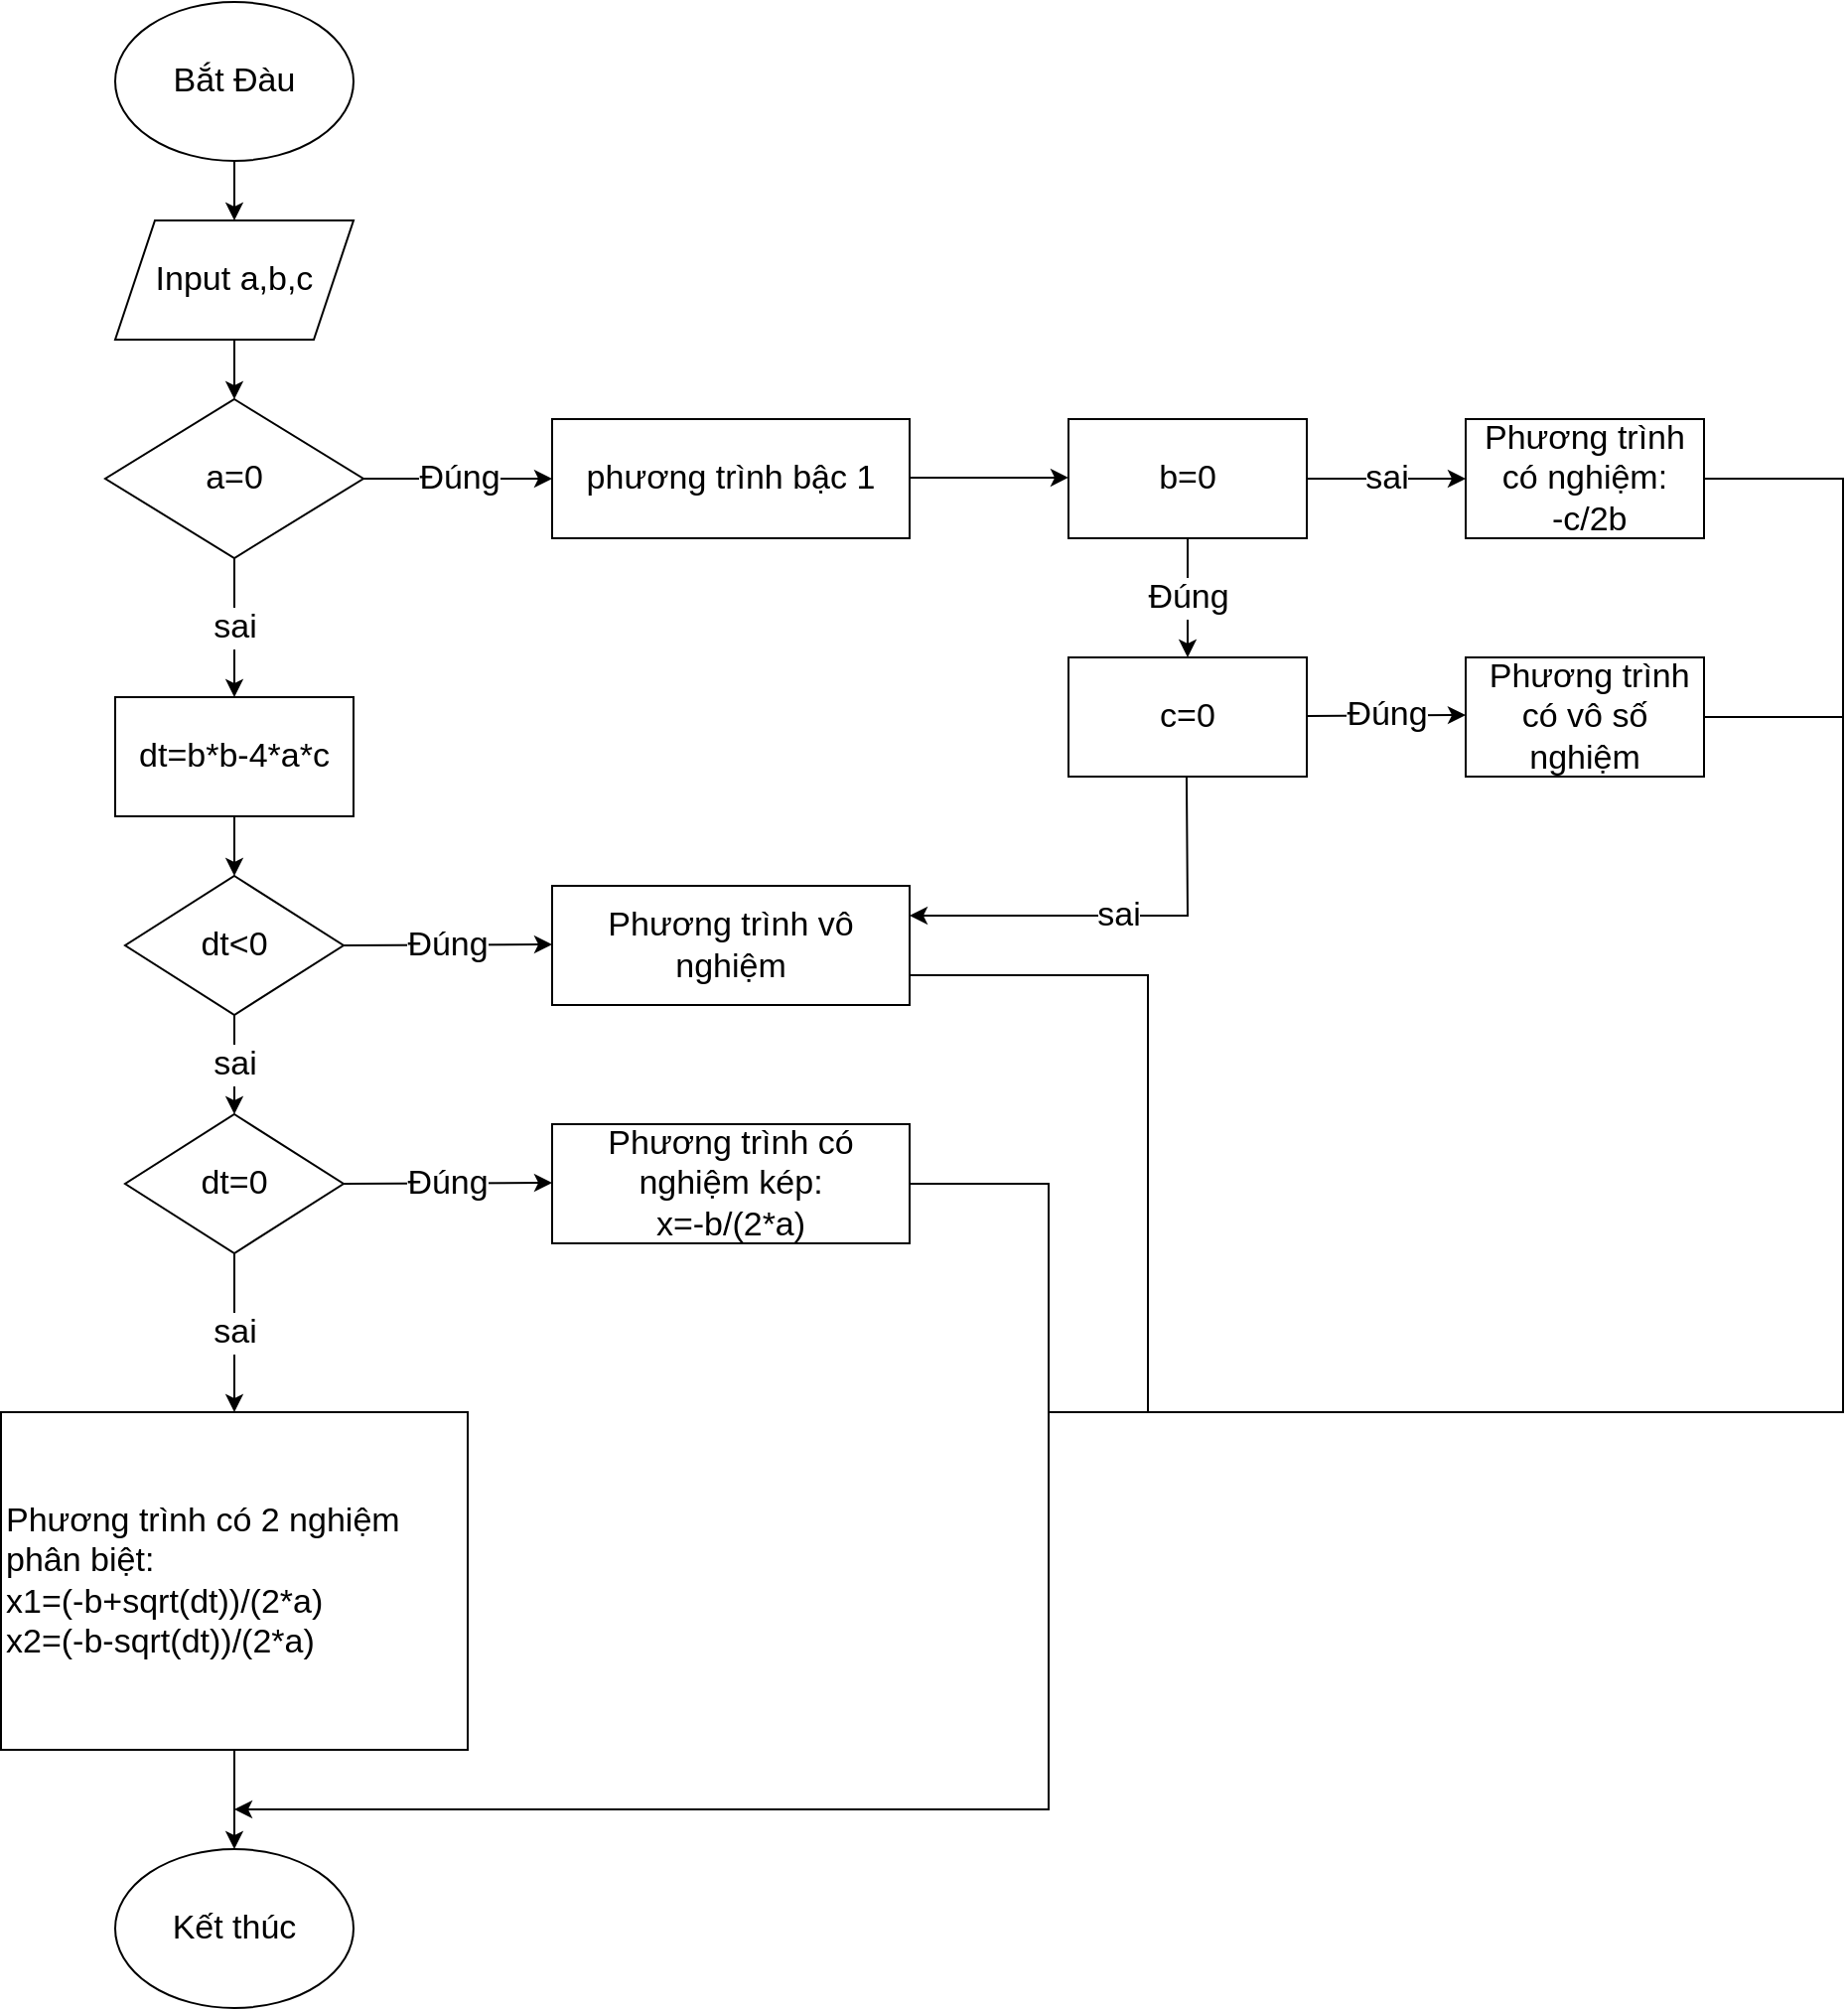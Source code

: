 <mxfile version="20.5.3" type="github">
  <diagram id="wd_qrCBDVRweSy604twD" name="Trang-1">
    <mxGraphModel dx="1093" dy="601" grid="1" gridSize="10" guides="1" tooltips="1" connect="1" arrows="1" fold="1" page="1" pageScale="1" pageWidth="1654" pageHeight="2336" math="0" shadow="0">
      <root>
        <mxCell id="0" />
        <mxCell id="1" parent="0" />
        <mxCell id="2mCeUhS0HblJ2pye45ta-1" value="&lt;p style=&quot;line-height: 110%; font-size: 17px;&quot;&gt;Bắt Đàu&lt;/p&gt;" style="ellipse;whiteSpace=wrap;html=1;" vertex="1" parent="1">
          <mxGeometry x="330" y="50" width="120" height="80" as="geometry" />
        </mxCell>
        <mxCell id="2mCeUhS0HblJ2pye45ta-2" value="Input a,b,c" style="shape=parallelogram;perimeter=parallelogramPerimeter;whiteSpace=wrap;html=1;fixedSize=1;fontSize=17;" vertex="1" parent="1">
          <mxGeometry x="330" y="160" width="120" height="60" as="geometry" />
        </mxCell>
        <mxCell id="2mCeUhS0HblJ2pye45ta-3" value="" style="endArrow=classic;html=1;rounded=0;fontSize=17;exitX=0.5;exitY=1;exitDx=0;exitDy=0;" edge="1" parent="1" source="2mCeUhS0HblJ2pye45ta-1">
          <mxGeometry width="50" height="50" relative="1" as="geometry">
            <mxPoint x="390" y="180" as="sourcePoint" />
            <mxPoint x="390" y="160" as="targetPoint" />
          </mxGeometry>
        </mxCell>
        <mxCell id="2mCeUhS0HblJ2pye45ta-4" value="a=0" style="rhombus;whiteSpace=wrap;html=1;fontSize=17;" vertex="1" parent="1">
          <mxGeometry x="325" y="250" width="130" height="80" as="geometry" />
        </mxCell>
        <mxCell id="2mCeUhS0HblJ2pye45ta-5" value="dt=b*b-4*a*c" style="rounded=0;whiteSpace=wrap;html=1;fontSize=17;" vertex="1" parent="1">
          <mxGeometry x="330" y="400" width="120" height="60" as="geometry" />
        </mxCell>
        <mxCell id="2mCeUhS0HblJ2pye45ta-6" value="phương trình bậc 1" style="rounded=0;whiteSpace=wrap;html=1;fontSize=17;" vertex="1" parent="1">
          <mxGeometry x="550" y="260" width="180" height="60" as="geometry" />
        </mxCell>
        <mxCell id="2mCeUhS0HblJ2pye45ta-10" value="" style="endArrow=classic;html=1;rounded=0;fontSize=17;exitX=0.5;exitY=1;exitDx=0;exitDy=0;entryX=0.5;entryY=0;entryDx=0;entryDy=0;" edge="1" parent="1" source="2mCeUhS0HblJ2pye45ta-2" target="2mCeUhS0HblJ2pye45ta-4">
          <mxGeometry width="50" height="50" relative="1" as="geometry">
            <mxPoint x="390" y="280" as="sourcePoint" />
            <mxPoint x="440" y="230" as="targetPoint" />
            <Array as="points">
              <mxPoint x="390" y="250" />
            </Array>
          </mxGeometry>
        </mxCell>
        <mxCell id="2mCeUhS0HblJ2pye45ta-12" value="Đúng" style="endArrow=classic;html=1;rounded=0;fontSize=17;exitX=1;exitY=0.5;exitDx=0;exitDy=0;entryX=0;entryY=0.5;entryDx=0;entryDy=0;" edge="1" parent="1" source="2mCeUhS0HblJ2pye45ta-4" target="2mCeUhS0HblJ2pye45ta-6">
          <mxGeometry width="50" height="50" relative="1" as="geometry">
            <mxPoint x="390" y="280" as="sourcePoint" />
            <mxPoint x="440" y="230" as="targetPoint" />
          </mxGeometry>
        </mxCell>
        <mxCell id="2mCeUhS0HblJ2pye45ta-13" value="sai" style="endArrow=classic;html=1;rounded=0;fontSize=17;exitX=0.5;exitY=1;exitDx=0;exitDy=0;" edge="1" parent="1" source="2mCeUhS0HblJ2pye45ta-4" target="2mCeUhS0HblJ2pye45ta-5">
          <mxGeometry width="50" height="50" relative="1" as="geometry">
            <mxPoint x="390" y="270" as="sourcePoint" />
            <mxPoint x="440" y="220" as="targetPoint" />
          </mxGeometry>
        </mxCell>
        <mxCell id="2mCeUhS0HblJ2pye45ta-14" value="dt&amp;lt;0" style="rhombus;whiteSpace=wrap;html=1;fontSize=17;" vertex="1" parent="1">
          <mxGeometry x="335" y="490" width="110" height="70" as="geometry" />
        </mxCell>
        <mxCell id="2mCeUhS0HblJ2pye45ta-16" value="dt=0" style="rhombus;whiteSpace=wrap;html=1;fontSize=17;" vertex="1" parent="1">
          <mxGeometry x="335" y="610" width="110" height="70" as="geometry" />
        </mxCell>
        <mxCell id="2mCeUhS0HblJ2pye45ta-17" value="" style="endArrow=classic;html=1;rounded=0;fontSize=17;exitX=0.5;exitY=1;exitDx=0;exitDy=0;entryX=0.5;entryY=0;entryDx=0;entryDy=0;" edge="1" parent="1" source="2mCeUhS0HblJ2pye45ta-5" target="2mCeUhS0HblJ2pye45ta-14">
          <mxGeometry width="50" height="50" relative="1" as="geometry">
            <mxPoint x="390" y="570" as="sourcePoint" />
            <mxPoint x="440" y="520" as="targetPoint" />
          </mxGeometry>
        </mxCell>
        <mxCell id="2mCeUhS0HblJ2pye45ta-18" value="sai" style="endArrow=classic;html=1;rounded=0;fontSize=17;exitX=0.5;exitY=1;exitDx=0;exitDy=0;entryX=0.5;entryY=0;entryDx=0;entryDy=0;" edge="1" parent="1" source="2mCeUhS0HblJ2pye45ta-14" target="2mCeUhS0HblJ2pye45ta-16">
          <mxGeometry width="50" height="50" relative="1" as="geometry">
            <mxPoint x="390" y="570" as="sourcePoint" />
            <mxPoint x="440" y="520" as="targetPoint" />
          </mxGeometry>
        </mxCell>
        <mxCell id="2mCeUhS0HblJ2pye45ta-19" value="sai" style="endArrow=classic;html=1;rounded=0;fontSize=17;exitX=0.5;exitY=1;exitDx=0;exitDy=0;" edge="1" parent="1" source="2mCeUhS0HblJ2pye45ta-16" target="2mCeUhS0HblJ2pye45ta-20">
          <mxGeometry width="50" height="50" relative="1" as="geometry">
            <mxPoint x="390" y="570" as="sourcePoint" />
            <mxPoint x="390" y="740" as="targetPoint" />
          </mxGeometry>
        </mxCell>
        <mxCell id="2mCeUhS0HblJ2pye45ta-20" value="Phương trình có 2 nghiệm phân biệt:&lt;br&gt;x1=(-b+sqrt(dt))/(2*a)&lt;br&gt;x2=(-b-sqrt(dt))/(2*a)" style="rounded=0;whiteSpace=wrap;html=1;fontSize=17;align=left;" vertex="1" parent="1">
          <mxGeometry x="272.5" y="760" width="235" height="170" as="geometry" />
        </mxCell>
        <mxCell id="2mCeUhS0HblJ2pye45ta-23" value="Phương trình vô nghiệm" style="rounded=0;whiteSpace=wrap;html=1;fontSize=17;" vertex="1" parent="1">
          <mxGeometry x="550" y="495" width="180" height="60" as="geometry" />
        </mxCell>
        <mxCell id="2mCeUhS0HblJ2pye45ta-24" value="Phương trình có nghiệm kép:&lt;br&gt;x=-b/(2*a)" style="rounded=0;whiteSpace=wrap;html=1;fontSize=17;" vertex="1" parent="1">
          <mxGeometry x="550" y="615" width="180" height="60" as="geometry" />
        </mxCell>
        <mxCell id="2mCeUhS0HblJ2pye45ta-25" value="Đúng" style="endArrow=classic;html=1;rounded=0;fontSize=17;exitX=1;exitY=0.5;exitDx=0;exitDy=0;entryX=0;entryY=0.5;entryDx=0;entryDy=0;" edge="1" parent="1" source="2mCeUhS0HblJ2pye45ta-14">
          <mxGeometry width="50" height="50" relative="1" as="geometry">
            <mxPoint x="455" y="524.5" as="sourcePoint" />
            <mxPoint x="550" y="524.5" as="targetPoint" />
          </mxGeometry>
        </mxCell>
        <mxCell id="2mCeUhS0HblJ2pye45ta-26" value="Đúng" style="endArrow=classic;html=1;rounded=0;fontSize=17;exitX=1;exitY=0.5;exitDx=0;exitDy=0;entryX=0;entryY=0.5;entryDx=0;entryDy=0;" edge="1" parent="1">
          <mxGeometry width="50" height="50" relative="1" as="geometry">
            <mxPoint x="445" y="645" as="sourcePoint" />
            <mxPoint x="550" y="644.5" as="targetPoint" />
          </mxGeometry>
        </mxCell>
        <mxCell id="2mCeUhS0HblJ2pye45ta-29" value="" style="endArrow=classic;html=1;rounded=0;fontSize=17;" edge="1" parent="1">
          <mxGeometry width="50" height="50" relative="1" as="geometry">
            <mxPoint x="730" y="289.47" as="sourcePoint" />
            <mxPoint x="810" y="289.47" as="targetPoint" />
          </mxGeometry>
        </mxCell>
        <mxCell id="2mCeUhS0HblJ2pye45ta-30" value="c=0" style="rounded=0;whiteSpace=wrap;html=1;fontSize=17;" vertex="1" parent="1">
          <mxGeometry x="810" y="380" width="120" height="60" as="geometry" />
        </mxCell>
        <mxCell id="2mCeUhS0HblJ2pye45ta-31" value="b=0" style="rounded=0;whiteSpace=wrap;html=1;fontSize=17;" vertex="1" parent="1">
          <mxGeometry x="810" y="260" width="120" height="60" as="geometry" />
        </mxCell>
        <mxCell id="2mCeUhS0HblJ2pye45ta-32" value="Đúng" style="endArrow=classic;html=1;rounded=0;fontSize=17;exitX=0.5;exitY=1;exitDx=0;exitDy=0;" edge="1" parent="1" source="2mCeUhS0HblJ2pye45ta-31" target="2mCeUhS0HblJ2pye45ta-30">
          <mxGeometry width="50" height="50" relative="1" as="geometry">
            <mxPoint x="520" y="430" as="sourcePoint" />
            <mxPoint x="570" y="380" as="targetPoint" />
          </mxGeometry>
        </mxCell>
        <mxCell id="2mCeUhS0HblJ2pye45ta-33" value="sai" style="endArrow=classic;html=1;rounded=0;fontSize=17;exitX=1;exitY=0.5;exitDx=0;exitDy=0;" edge="1" parent="1" source="2mCeUhS0HblJ2pye45ta-31">
          <mxGeometry width="50" height="50" relative="1" as="geometry">
            <mxPoint x="660" y="460" as="sourcePoint" />
            <mxPoint x="1010" y="290" as="targetPoint" />
          </mxGeometry>
        </mxCell>
        <mxCell id="2mCeUhS0HblJ2pye45ta-34" value="Đúng" style="endArrow=classic;html=1;rounded=0;fontSize=17;exitX=1;exitY=0.5;exitDx=0;exitDy=0;" edge="1" parent="1">
          <mxGeometry width="50" height="50" relative="1" as="geometry">
            <mxPoint x="930" y="409.47" as="sourcePoint" />
            <mxPoint x="1010" y="409" as="targetPoint" />
          </mxGeometry>
        </mxCell>
        <mxCell id="2mCeUhS0HblJ2pye45ta-35" value="" style="endArrow=classic;html=1;rounded=0;fontSize=17;exitX=0.5;exitY=1;exitDx=0;exitDy=0;" edge="1" parent="1" source="2mCeUhS0HblJ2pye45ta-20">
          <mxGeometry width="50" height="50" relative="1" as="geometry">
            <mxPoint x="460" y="960" as="sourcePoint" />
            <mxPoint x="390" y="980" as="targetPoint" />
          </mxGeometry>
        </mxCell>
        <mxCell id="2mCeUhS0HblJ2pye45ta-36" value="Kết thúc" style="ellipse;whiteSpace=wrap;html=1;fontSize=17;" vertex="1" parent="1">
          <mxGeometry x="330" y="980" width="120" height="80" as="geometry" />
        </mxCell>
        <mxCell id="2mCeUhS0HblJ2pye45ta-37" value="Phương trình có nghiệm:&lt;br&gt;&amp;nbsp;-c/2b" style="rounded=0;whiteSpace=wrap;html=1;fontSize=17;" vertex="1" parent="1">
          <mxGeometry x="1010" y="260" width="120" height="60" as="geometry" />
        </mxCell>
        <mxCell id="2mCeUhS0HblJ2pye45ta-38" value="&amp;nbsp;Phương trình có vô số nghiệm" style="rounded=0;whiteSpace=wrap;html=1;fontSize=17;" vertex="1" parent="1">
          <mxGeometry x="1010" y="380" width="120" height="60" as="geometry" />
        </mxCell>
        <mxCell id="2mCeUhS0HblJ2pye45ta-39" value="sai" style="endArrow=classic;html=1;rounded=0;fontSize=17;exitX=0.5;exitY=1;exitDx=0;exitDy=0;entryX=1;entryY=0.25;entryDx=0;entryDy=0;" edge="1" parent="1" target="2mCeUhS0HblJ2pye45ta-23">
          <mxGeometry width="50" height="50" relative="1" as="geometry">
            <mxPoint x="869.47" y="440" as="sourcePoint" />
            <mxPoint x="880" y="630" as="targetPoint" />
            <Array as="points">
              <mxPoint x="869.47" y="440" />
              <mxPoint x="870" y="510" />
            </Array>
          </mxGeometry>
        </mxCell>
        <mxCell id="2mCeUhS0HblJ2pye45ta-40" value="" style="endArrow=classic;html=1;rounded=0;fontSize=17;" edge="1" parent="1">
          <mxGeometry width="50" height="50" relative="1" as="geometry">
            <mxPoint x="730" y="644.94" as="sourcePoint" />
            <mxPoint x="390" y="960" as="targetPoint" />
            <Array as="points">
              <mxPoint x="800" y="645" />
              <mxPoint x="800" y="960" />
            </Array>
          </mxGeometry>
        </mxCell>
        <mxCell id="2mCeUhS0HblJ2pye45ta-43" value="" style="endArrow=none;html=1;rounded=0;fontSize=17;exitX=1;exitY=0.75;exitDx=0;exitDy=0;" edge="1" parent="1" source="2mCeUhS0HblJ2pye45ta-23">
          <mxGeometry width="50" height="50" relative="1" as="geometry">
            <mxPoint x="750" y="600" as="sourcePoint" />
            <mxPoint x="800" y="760" as="targetPoint" />
            <Array as="points">
              <mxPoint x="850" y="540" />
              <mxPoint x="850" y="760" />
            </Array>
          </mxGeometry>
        </mxCell>
        <mxCell id="2mCeUhS0HblJ2pye45ta-44" value="" style="endArrow=none;html=1;rounded=0;fontSize=17;entryX=1;entryY=0.5;entryDx=0;entryDy=0;" edge="1" parent="1" target="2mCeUhS0HblJ2pye45ta-37">
          <mxGeometry width="50" height="50" relative="1" as="geometry">
            <mxPoint x="850" y="760" as="sourcePoint" />
            <mxPoint x="1200" y="280" as="targetPoint" />
            <Array as="points">
              <mxPoint x="1200" y="760" />
              <mxPoint x="1200" y="410" />
              <mxPoint x="1200" y="370" />
              <mxPoint x="1200" y="290" />
            </Array>
          </mxGeometry>
        </mxCell>
        <mxCell id="2mCeUhS0HblJ2pye45ta-45" value="" style="endArrow=none;html=1;rounded=0;fontSize=17;" edge="1" parent="1">
          <mxGeometry width="50" height="50" relative="1" as="geometry">
            <mxPoint x="1130" y="410" as="sourcePoint" />
            <mxPoint x="1200" y="410" as="targetPoint" />
          </mxGeometry>
        </mxCell>
      </root>
    </mxGraphModel>
  </diagram>
</mxfile>
